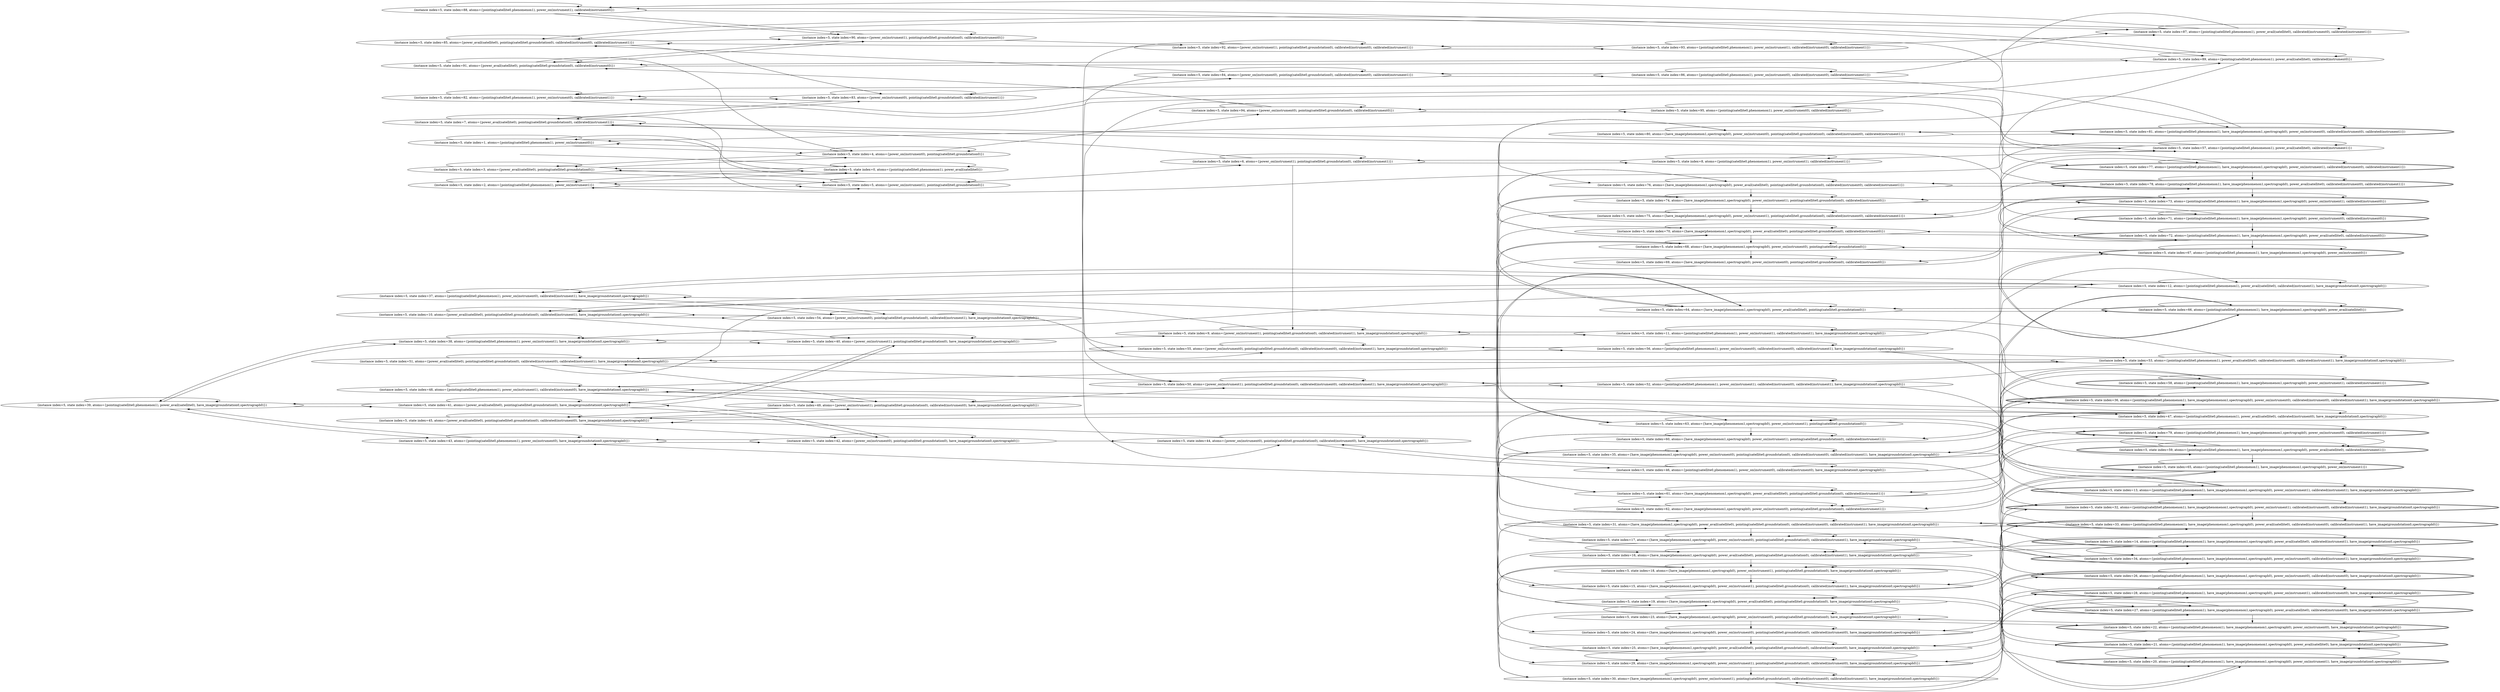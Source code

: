 digraph {
rankdir="LR"
s39[label="(instance index=5, state index=39, atoms={pointing(satellite0,phenomenon1), power_avail(satellite0), have_image(groundstation0,spectrograph0)})"]
s47[label="(instance index=5, state index=47, atoms={pointing(satellite0,phenomenon1), power_avail(satellite0), calibrated(instrument0), have_image(groundstation0,spectrograph0)})"]
s53[label="(instance index=5, state index=53, atoms={pointing(satellite0,phenomenon1), power_avail(satellite0), calibrated(instrument0), calibrated(instrument1), have_image(groundstation0,spectrograph0)})"]
s12[label="(instance index=5, state index=12, atoms={pointing(satellite0,phenomenon1), power_avail(satellite0), calibrated(instrument1), have_image(groundstation0,spectrograph0)})"]
s0[label="(instance index=5, state index=0, atoms={pointing(satellite0,phenomenon1), power_avail(satellite0)})"]
s89[label="(instance index=5, state index=89, atoms={pointing(satellite0,phenomenon1), power_avail(satellite0), calibrated(instrument0)})"]
s87[label="(instance index=5, state index=87, atoms={pointing(satellite0,phenomenon1), power_avail(satellite0), calibrated(instrument0), calibrated(instrument1)})"]
s57[label="(instance index=5, state index=57, atoms={pointing(satellite0,phenomenon1), power_avail(satellite0), calibrated(instrument1)})"]
s38[label="(instance index=5, state index=38, atoms={pointing(satellite0,phenomenon1), power_on(instrument1), have_image(groundstation0,spectrograph0)})"]
s1[label="(instance index=5, state index=1, atoms={pointing(satellite0,phenomenon1), power_on(instrument0)})"]
s43[label="(instance index=5, state index=43, atoms={pointing(satellite0,phenomenon1), power_on(instrument0), have_image(groundstation0,spectrograph0)})"]
s41[label="(instance index=5, state index=41, atoms={power_avail(satellite0), pointing(satellite0,groundstation0), have_image(groundstation0,spectrograph0)})"]
s48[label="(instance index=5, state index=48, atoms={pointing(satellite0,phenomenon1), power_on(instrument1), calibrated(instrument0), have_image(groundstation0,spectrograph0)})"]
s45[label="(instance index=5, state index=45, atoms={power_avail(satellite0), pointing(satellite0,groundstation0), calibrated(instrument0), have_image(groundstation0,spectrograph0)})"]
s51[label="(instance index=5, state index=51, atoms={power_avail(satellite0), pointing(satellite0,groundstation0), calibrated(instrument0), calibrated(instrument1), have_image(groundstation0,spectrograph0)})"]
s37[label="(instance index=5, state index=37, atoms={pointing(satellite0,phenomenon1), power_on(instrument0), calibrated(instrument1), have_image(groundstation0,spectrograph0)})"]
s10[label="(instance index=5, state index=10, atoms={power_avail(satellite0), pointing(satellite0,groundstation0), calibrated(instrument1), have_image(groundstation0,spectrograph0)})"]
s3[label="(instance index=5, state index=3, atoms={power_avail(satellite0), pointing(satellite0,groundstation0)})"]
s2[label="(instance index=5, state index=2, atoms={pointing(satellite0,phenomenon1), power_on(instrument1)})"]
s91[label="(instance index=5, state index=91, atoms={power_avail(satellite0), pointing(satellite0,groundstation0), calibrated(instrument0)})"]
s88[label="(instance index=5, state index=88, atoms={pointing(satellite0,phenomenon1), power_on(instrument1), calibrated(instrument0)})"]
s85[label="(instance index=5, state index=85, atoms={power_avail(satellite0), pointing(satellite0,groundstation0), calibrated(instrument0), calibrated(instrument1)})"]
s7[label="(instance index=5, state index=7, atoms={power_avail(satellite0), pointing(satellite0,groundstation0), calibrated(instrument1)})"]
s82[label="(instance index=5, state index=82, atoms={pointing(satellite0,phenomenon1), power_on(instrument0), calibrated(instrument1)})"]
s40[label="(instance index=5, state index=40, atoms={power_on(instrument1), pointing(satellite0,groundstation0), have_image(groundstation0,spectrograph0)})"]
s4[label="(instance index=5, state index=4, atoms={power_on(instrument0), pointing(satellite0,groundstation0)})"]
s42[label="(instance index=5, state index=42, atoms={power_on(instrument0), pointing(satellite0,groundstation0), have_image(groundstation0,spectrograph0)})"]
s49[label="(instance index=5, state index=49, atoms={power_on(instrument1), pointing(satellite0,groundstation0), calibrated(instrument0), have_image(groundstation0,spectrograph0)})"]
s54[label="(instance index=5, state index=54, atoms={power_on(instrument0), pointing(satellite0,groundstation0), calibrated(instrument1), have_image(groundstation0,spectrograph0)})"]
s5[label="(instance index=5, state index=5, atoms={power_on(instrument1), pointing(satellite0,groundstation0)})"]
s90[label="(instance index=5, state index=90, atoms={power_on(instrument1), pointing(satellite0,groundstation0), calibrated(instrument0)})"]
s83[label="(instance index=5, state index=83, atoms={power_on(instrument0), pointing(satellite0,groundstation0), calibrated(instrument1)})"]
s9[label="(instance index=5, state index=9, atoms={power_on(instrument1), pointing(satellite0,groundstation0), calibrated(instrument1), have_image(groundstation0,spectrograph0)})"]
s94[label="(instance index=5, state index=94, atoms={power_on(instrument0), pointing(satellite0,groundstation0), calibrated(instrument0)})"]
s44[label="(instance index=5, state index=44, atoms={power_on(instrument0), pointing(satellite0,groundstation0), calibrated(instrument0), have_image(groundstation0,spectrograph0)})"]
s50[label="(instance index=5, state index=50, atoms={power_on(instrument1), pointing(satellite0,groundstation0), calibrated(instrument0), calibrated(instrument1), have_image(groundstation0,spectrograph0)})"]
s55[label="(instance index=5, state index=55, atoms={power_on(instrument0), pointing(satellite0,groundstation0), calibrated(instrument0), calibrated(instrument1), have_image(groundstation0,spectrograph0)})"]
s92[label="(instance index=5, state index=92, atoms={power_on(instrument1), pointing(satellite0,groundstation0), calibrated(instrument0), calibrated(instrument1)})"]
s6[label="(instance index=5, state index=6, atoms={power_on(instrument1), pointing(satellite0,groundstation0), calibrated(instrument1)})"]
s84[label="(instance index=5, state index=84, atoms={power_on(instrument0), pointing(satellite0,groundstation0), calibrated(instrument0), calibrated(instrument1)})"]
s74[label="(instance index=5, state index=74, atoms={have_image(phenomenon1,spectrograph0), power_on(instrument1), pointing(satellite0,groundstation0), calibrated(instrument0)})"]
s15[label="(instance index=5, state index=15, atoms={have_image(phenomenon1,spectrograph0), power_on(instrument1), pointing(satellite0,groundstation0), calibrated(instrument1), have_image(groundstation0,spectrograph0)})"]
s93[label="(instance index=5, state index=93, atoms={pointing(satellite0,phenomenon1), power_on(instrument1), calibrated(instrument0), calibrated(instrument1)})"]
s75[label="(instance index=5, state index=75, atoms={have_image(phenomenon1,spectrograph0), power_on(instrument1), pointing(satellite0,groundstation0), calibrated(instrument0), calibrated(instrument1)})"]
s16[label="(instance index=5, state index=16, atoms={have_image(phenomenon1,spectrograph0), power_avail(satellite0), pointing(satellite0,groundstation0), calibrated(instrument1), have_image(groundstation0,spectrograph0)})"]
s19[label="(instance index=5, state index=19, atoms={have_image(phenomenon1,spectrograph0), power_avail(satellite0), pointing(satellite0,groundstation0), have_image(groundstation0,spectrograph0)})"]
s80[label="(instance index=5, state index=80, atoms={have_image(phenomenon1,spectrograph0), power_on(instrument0), pointing(satellite0,groundstation0), calibrated(instrument0), calibrated(instrument1)})"]
s86[label="(instance index=5, state index=86, atoms={pointing(satellite0,phenomenon1), power_on(instrument0), calibrated(instrument0), calibrated(instrument1)})"]
s18[label="(instance index=5, state index=18, atoms={have_image(phenomenon1,spectrograph0), power_on(instrument1), pointing(satellite0,groundstation0), have_image(groundstation0,spectrograph0)})"]
s8[label="(instance index=5, state index=8, atoms={pointing(satellite0,phenomenon1), power_on(instrument1), calibrated(instrument1)})"]
s95[label="(instance index=5, state index=95, atoms={pointing(satellite0,phenomenon1), power_on(instrument0), calibrated(instrument0)})"]
s68[label="(instance index=5, state index=68, atoms={have_image(phenomenon1,spectrograph0), power_on(instrument0), pointing(satellite0,groundstation0)})"]
s64[label="(instance index=5, state index=64, atoms={have_image(phenomenon1,spectrograph0), power_avail(satellite0), pointing(satellite0,groundstation0)})"]
s61[label="(instance index=5, state index=61, atoms={have_image(phenomenon1,spectrograph0), power_avail(satellite0), pointing(satellite0,groundstation0), calibrated(instrument1)})"]
s60[label="(instance index=5, state index=60, atoms={have_image(phenomenon1,spectrograph0), power_on(instrument1), pointing(satellite0,groundstation0), calibrated(instrument1)})"]
s63[label="(instance index=5, state index=63, atoms={have_image(phenomenon1,spectrograph0), power_on(instrument1), pointing(satellite0,groundstation0)})"]
s35[label="(instance index=5, state index=35, atoms={have_image(phenomenon1,spectrograph0), power_on(instrument0), pointing(satellite0,groundstation0), calibrated(instrument0), calibrated(instrument1), have_image(groundstation0,spectrograph0)})"]
s56[label="(instance index=5, state index=56, atoms={pointing(satellite0,phenomenon1), power_on(instrument0), calibrated(instrument0), calibrated(instrument1), have_image(groundstation0,spectrograph0)})"]
s17[label="(instance index=5, state index=17, atoms={have_image(phenomenon1,spectrograph0), power_on(instrument0), pointing(satellite0,groundstation0), calibrated(instrument1), have_image(groundstation0,spectrograph0)})"]
s76[label="(instance index=5, state index=76, atoms={have_image(phenomenon1,spectrograph0), power_avail(satellite0), pointing(satellite0,groundstation0), calibrated(instrument0), calibrated(instrument1)})"]
s31[label="(instance index=5, state index=31, atoms={have_image(phenomenon1,spectrograph0), power_avail(satellite0), pointing(satellite0,groundstation0), calibrated(instrument0), calibrated(instrument1), have_image(groundstation0,spectrograph0)})"]
s30[label="(instance index=5, state index=30, atoms={have_image(phenomenon1,spectrograph0), power_on(instrument1), pointing(satellite0,groundstation0), calibrated(instrument0), calibrated(instrument1), have_image(groundstation0,spectrograph0)})"]
s52[label="(instance index=5, state index=52, atoms={pointing(satellite0,phenomenon1), power_on(instrument1), calibrated(instrument0), calibrated(instrument1), have_image(groundstation0,spectrograph0)})"]
s29[label="(instance index=5, state index=29, atoms={have_image(phenomenon1,spectrograph0), power_on(instrument1), pointing(satellite0,groundstation0), calibrated(instrument0), have_image(groundstation0,spectrograph0)})"]
s25[label="(instance index=5, state index=25, atoms={have_image(phenomenon1,spectrograph0), power_avail(satellite0), pointing(satellite0,groundstation0), calibrated(instrument0), have_image(groundstation0,spectrograph0)})"]
s24[label="(instance index=5, state index=24, atoms={have_image(phenomenon1,spectrograph0), power_on(instrument0), pointing(satellite0,groundstation0), calibrated(instrument0), have_image(groundstation0,spectrograph0)})"]
s46[label="(instance index=5, state index=46, atoms={pointing(satellite0,phenomenon1), power_on(instrument0), calibrated(instrument0), have_image(groundstation0,spectrograph0)})"]
s23[label="(instance index=5, state index=23, atoms={have_image(phenomenon1,spectrograph0), power_on(instrument0), pointing(satellite0,groundstation0), have_image(groundstation0,spectrograph0)})"]
s62[label="(instance index=5, state index=62, atoms={have_image(phenomenon1,spectrograph0), power_on(instrument0), pointing(satellite0,groundstation0), calibrated(instrument1)})"]
s70[label="(instance index=5, state index=70, atoms={have_image(phenomenon1,spectrograph0), power_avail(satellite0), pointing(satellite0,groundstation0), calibrated(instrument0)})"]
s11[label="(instance index=5, state index=11, atoms={pointing(satellite0,phenomenon1), power_on(instrument1), calibrated(instrument1), have_image(groundstation0,spectrograph0)})"]
s69[label="(instance index=5, state index=69, atoms={have_image(phenomenon1,spectrograph0), power_on(instrument0), pointing(satellite0,groundstation0), calibrated(instrument0)})"]
s34[peripheries=2,label="(instance index=5, state index=34, atoms={pointing(satellite0,phenomenon1), have_image(phenomenon1,spectrograph0), power_on(instrument0), calibrated(instrument1), have_image(groundstation0,spectrograph0)})"]
s13[peripheries=2,label="(instance index=5, state index=13, atoms={pointing(satellite0,phenomenon1), have_image(phenomenon1,spectrograph0), power_on(instrument1), calibrated(instrument1), have_image(groundstation0,spectrograph0)})"]
s72[peripheries=2,label="(instance index=5, state index=72, atoms={pointing(satellite0,phenomenon1), have_image(phenomenon1,spectrograph0), power_avail(satellite0), calibrated(instrument0)})"]
s71[peripheries=2,label="(instance index=5, state index=71, atoms={pointing(satellite0,phenomenon1), have_image(phenomenon1,spectrograph0), power_on(instrument0), calibrated(instrument0)})"]
s14[peripheries=2,label="(instance index=5, state index=14, atoms={pointing(satellite0,phenomenon1), have_image(phenomenon1,spectrograph0), power_avail(satellite0), calibrated(instrument1), have_image(groundstation0,spectrograph0)})"]
s73[peripheries=2,label="(instance index=5, state index=73, atoms={pointing(satellite0,phenomenon1), have_image(phenomenon1,spectrograph0), power_on(instrument1), calibrated(instrument0)})"]
s20[peripheries=2,label="(instance index=5, state index=20, atoms={pointing(satellite0,phenomenon1), have_image(phenomenon1,spectrograph0), power_on(instrument1), have_image(groundstation0,spectrograph0)})"]
s79[peripheries=2,label="(instance index=5, state index=79, atoms={pointing(satellite0,phenomenon1), have_image(phenomenon1,spectrograph0), power_on(instrument0), calibrated(instrument1)})"]
s78[peripheries=2,label="(instance index=5, state index=78, atoms={pointing(satellite0,phenomenon1), have_image(phenomenon1,spectrograph0), power_avail(satellite0), calibrated(instrument0), calibrated(instrument1)})"]
s21[peripheries=2,label="(instance index=5, state index=21, atoms={pointing(satellite0,phenomenon1), have_image(phenomenon1,spectrograph0), power_avail(satellite0), have_image(groundstation0,spectrograph0)})"]
s22[peripheries=2,label="(instance index=5, state index=22, atoms={pointing(satellite0,phenomenon1), have_image(phenomenon1,spectrograph0), power_on(instrument0), have_image(groundstation0,spectrograph0)})"]
s81[peripheries=2,label="(instance index=5, state index=81, atoms={pointing(satellite0,phenomenon1), have_image(phenomenon1,spectrograph0), power_on(instrument0), calibrated(instrument0), calibrated(instrument1)})"]
s26[peripheries=2,label="(instance index=5, state index=26, atoms={pointing(satellite0,phenomenon1), have_image(phenomenon1,spectrograph0), power_on(instrument0), calibrated(instrument0), have_image(groundstation0,spectrograph0)})"]
s27[peripheries=2,label="(instance index=5, state index=27, atoms={pointing(satellite0,phenomenon1), have_image(phenomenon1,spectrograph0), power_avail(satellite0), calibrated(instrument0), have_image(groundstation0,spectrograph0)})"]
s77[peripheries=2,label="(instance index=5, state index=77, atoms={pointing(satellite0,phenomenon1), have_image(phenomenon1,spectrograph0), power_on(instrument1), calibrated(instrument0), calibrated(instrument1)})"]
s67[peripheries=2,label="(instance index=5, state index=67, atoms={pointing(satellite0,phenomenon1), have_image(phenomenon1,spectrograph0), power_on(instrument0)})"]
s28[peripheries=2,label="(instance index=5, state index=28, atoms={pointing(satellite0,phenomenon1), have_image(phenomenon1,spectrograph0), power_on(instrument1), calibrated(instrument0), have_image(groundstation0,spectrograph0)})"]
s66[peripheries=2,label="(instance index=5, state index=66, atoms={pointing(satellite0,phenomenon1), have_image(phenomenon1,spectrograph0), power_avail(satellite0)})"]
s59[peripheries=2,label="(instance index=5, state index=59, atoms={pointing(satellite0,phenomenon1), have_image(phenomenon1,spectrograph0), power_avail(satellite0), calibrated(instrument1)})"]
s33[peripheries=2,label="(instance index=5, state index=33, atoms={pointing(satellite0,phenomenon1), have_image(phenomenon1,spectrograph0), power_avail(satellite0), calibrated(instrument0), calibrated(instrument1), have_image(groundstation0,spectrograph0)})"]
s58[peripheries=2,label="(instance index=5, state index=58, atoms={pointing(satellite0,phenomenon1), have_image(phenomenon1,spectrograph0), power_on(instrument1), calibrated(instrument1)})"]
s32[peripheries=2,label="(instance index=5, state index=32, atoms={pointing(satellite0,phenomenon1), have_image(phenomenon1,spectrograph0), power_on(instrument1), calibrated(instrument0), calibrated(instrument1), have_image(groundstation0,spectrograph0)})"]
s65[peripheries=2,label="(instance index=5, state index=65, atoms={pointing(satellite0,phenomenon1), have_image(phenomenon1,spectrograph0), power_on(instrument1)})"]
s36[peripheries=2,label="(instance index=5, state index=36, atoms={pointing(satellite0,phenomenon1), have_image(phenomenon1,spectrograph0), power_on(instrument0), calibrated(instrument0), calibrated(instrument1), have_image(groundstation0,spectrograph0)})"]
Dangling [ label = "", style = invis ]
{ rank = same; Dangling }
Dangling -> s0
{ rank = same; s0}
{ rank = same; s38,s1,s43,s41,s48,s45,s51,s37,s10,s3,s2,s91,s88,s85,s7,s82}
{ rank = same; s40,s4,s42,s49,s54,s5,s90,s83}
{ rank = same; s9,s94,s44,s50,s55,s92,s6,s84}
{ rank = same; s74,s15,s93,s75,s16,s19,s80,s86,s18,s8,s95,s68,s64,s61,s60,s63,s35,s56,s17,s76,s31,s30,s52,s29,s25,s24,s46,s23,s62,s70,s11,s69}
{ rank = same; s34,s13,s72,s71,s14,s73,s20,s79,s78,s21,s22,s81,s26,s27,s77,s67,s28,s66,s59,s33,s58,s32,s65,s36}
{
s39->s39
s39->s38
s39->s43
s39->s41
s47->s47
s47->s45
s47->s43
s47->s48
s53->s37
s53->s51
s53->s53
s53->s48
s12->s38
s12->s37
s12->s12
s12->s10
s0->s3
s0->s2
s0->s1
s0->s0
s89->s89
s89->s91
s89->s1
s89->s88
s87->s85
s87->s87
s87->s82
s87->s88
s57->s7
s57->s2
s57->s82
s57->s57
}
{
s38->s39
s38->s38
s38->s40
s1->s4
s1->s1
s1->s0
s43->s43
s43->s39
s43->s42
s41->s39
s41->s42
s41->s41
s41->s40
s48->s47
s48->s49
s48->s48
s45->s45
s45->s47
s45->s42
s45->s49
s51->s53
s51->s51
s51->s54
s51->s49
s37->s37
s37->s54
s37->s12
s10->s54
s10->s12
s10->s10
s10->s40
s3->s4
s3->s3
s3->s5
s3->s0
s2->s5
s2->s2
s2->s0
s91->s91
s91->s90
s91->s4
s91->s89
s88->s90
s88->s89
s88->s88
s85->s87
s85->s83
s85->s85
s85->s90
s7->s5
s7->s83
s7->s7
s7->s57
s82->s83
s82->s82
s82->s57
}
{
s40->s41
s40->s38
s40->s9
s40->s40
s4->s94
s4->s4
s4->s3
s4->s1
s42->s44
s42->s43
s42->s42
s42->s41
s49->s45
s49->s50
s49->s49
s49->s48
s54->s54
s54->s37
s54->s55
s54->s10
s5->s6
s5->s5
s5->s3
s5->s2
s90->s92
s90->s91
s90->s90
s90->s88
s83->s84
s83->s83
s83->s7
s83->s82
}
{
s9->s11
s9->s10
s9->s9
s94->s95
s94->s94
s94->s44
s94->s91
s44->s46
s44->s45
s44->s44
s50->s52
s50->s51
s50->s50
s55->s55
s55->s51
s55->s56
s92->s93
s92->s92
s92->s85
s92->s50
s6->s7
s6->s6
s6->s9
s6->s8
s84->s86
s84->s55
s84->s85
s84->s84
}
{
s74->s70
s74->s75
s74->s74
s74->s73
s15->s15
s15->s13
s15->s16
s93->s87
s93->s77
s93->s92
s93->s93
s75->s77
s75->s76
s75->s30
s75->s75
s16->s14
s16->s18
s16->s17
s16->s16
s19->s21
s19->s19
s19->s23
s19->s18
s80->s76
s80->s81
s80->s35
s80->s80
s86->s87
s86->s84
s86->s86
s86->s81
s18->s15
s18->s20
s18->s19
s18->s18
s8->s6
s8->s57
s8->s58
s8->s8
s95->s95
s95->s71
s95->s94
s95->s89
s68->s68
s68->s67
s68->s69
s68->s64
s64->s63
s64->s68
s64->s66
s64->s64
s61->s63
s61->s62
s61->s61
s61->s59
s60->s61
s60->s15
s60->s60
s60->s58
s63->s63
s63->s60
s63->s65
s63->s64
s35->s31
s35->s36
s35->s35
s56->s55
s56->s53
s56->s36
s56->s56
s17->s35
s17->s34
s17->s17
s17->s16
s76->s78
s76->s76
s76->s74
s76->s62
s31->s31
s31->s17
s31->s29
s31->s33
s30->s31
s30->s30
s30->s32
s52->s53
s52->s50
s52->s52
s52->s32
s29->s29
s29->s28
s29->s30
s29->s25
s25->s23
s25->s29
s25->s27
s25->s25
s24->s26
s24->s25
s24->s24
s46->s47
s46->s44
s46->s46
s46->s26
s23->s23
s23->s22
s23->s19
s23->s24
s62->s79
s62->s62
s62->s61
s62->s80
s70->s70
s70->s68
s70->s74
s70->s72
s11->s13
s11->s12
s11->s11
s11->s9
s69->s71
s69->s70
s69->s69
s69->s24
}
{
s34->s34
s34->s14
s34->s17
s13->s15
s13->s14
s13->s13
s72->s70
s72->s73
s72->s67
s72->s72
s71->s71
s71->s69
s71->s72
s14->s20
s14->s14
s14->s34
s14->s16
s73->s74
s73->s73
s73->s72
s20->s20
s20->s21
s20->s18
s79->s79
s79->s62
s79->s59
s78->s79
s78->s76
s78->s78
s78->s73
s21->s22
s21->s21
s21->s20
s21->s19
s22->s23
s22->s22
s22->s21
s81->s78
s81->s81
s81->s80
s26->s26
s26->s27
s26->s24
s27->s28
s27->s22
s27->s27
s27->s25
s77->s77
s77->s78
s77->s75
s67->s68
s67->s67
s67->s66
s28->s29
s28->s28
s28->s27
s66->s67
s66->s66
s66->s65
s66->s64
s59->s61
s59->s79
s59->s59
s59->s65
s33->s31
s33->s34
s33->s28
s33->s33
s58->s60
s58->s59
s58->s58
s32->s30
s32->s33
s32->s32
s65->s63
s65->s66
s65->s65
s36->s35
s36->s36
s36->s33
}
}
